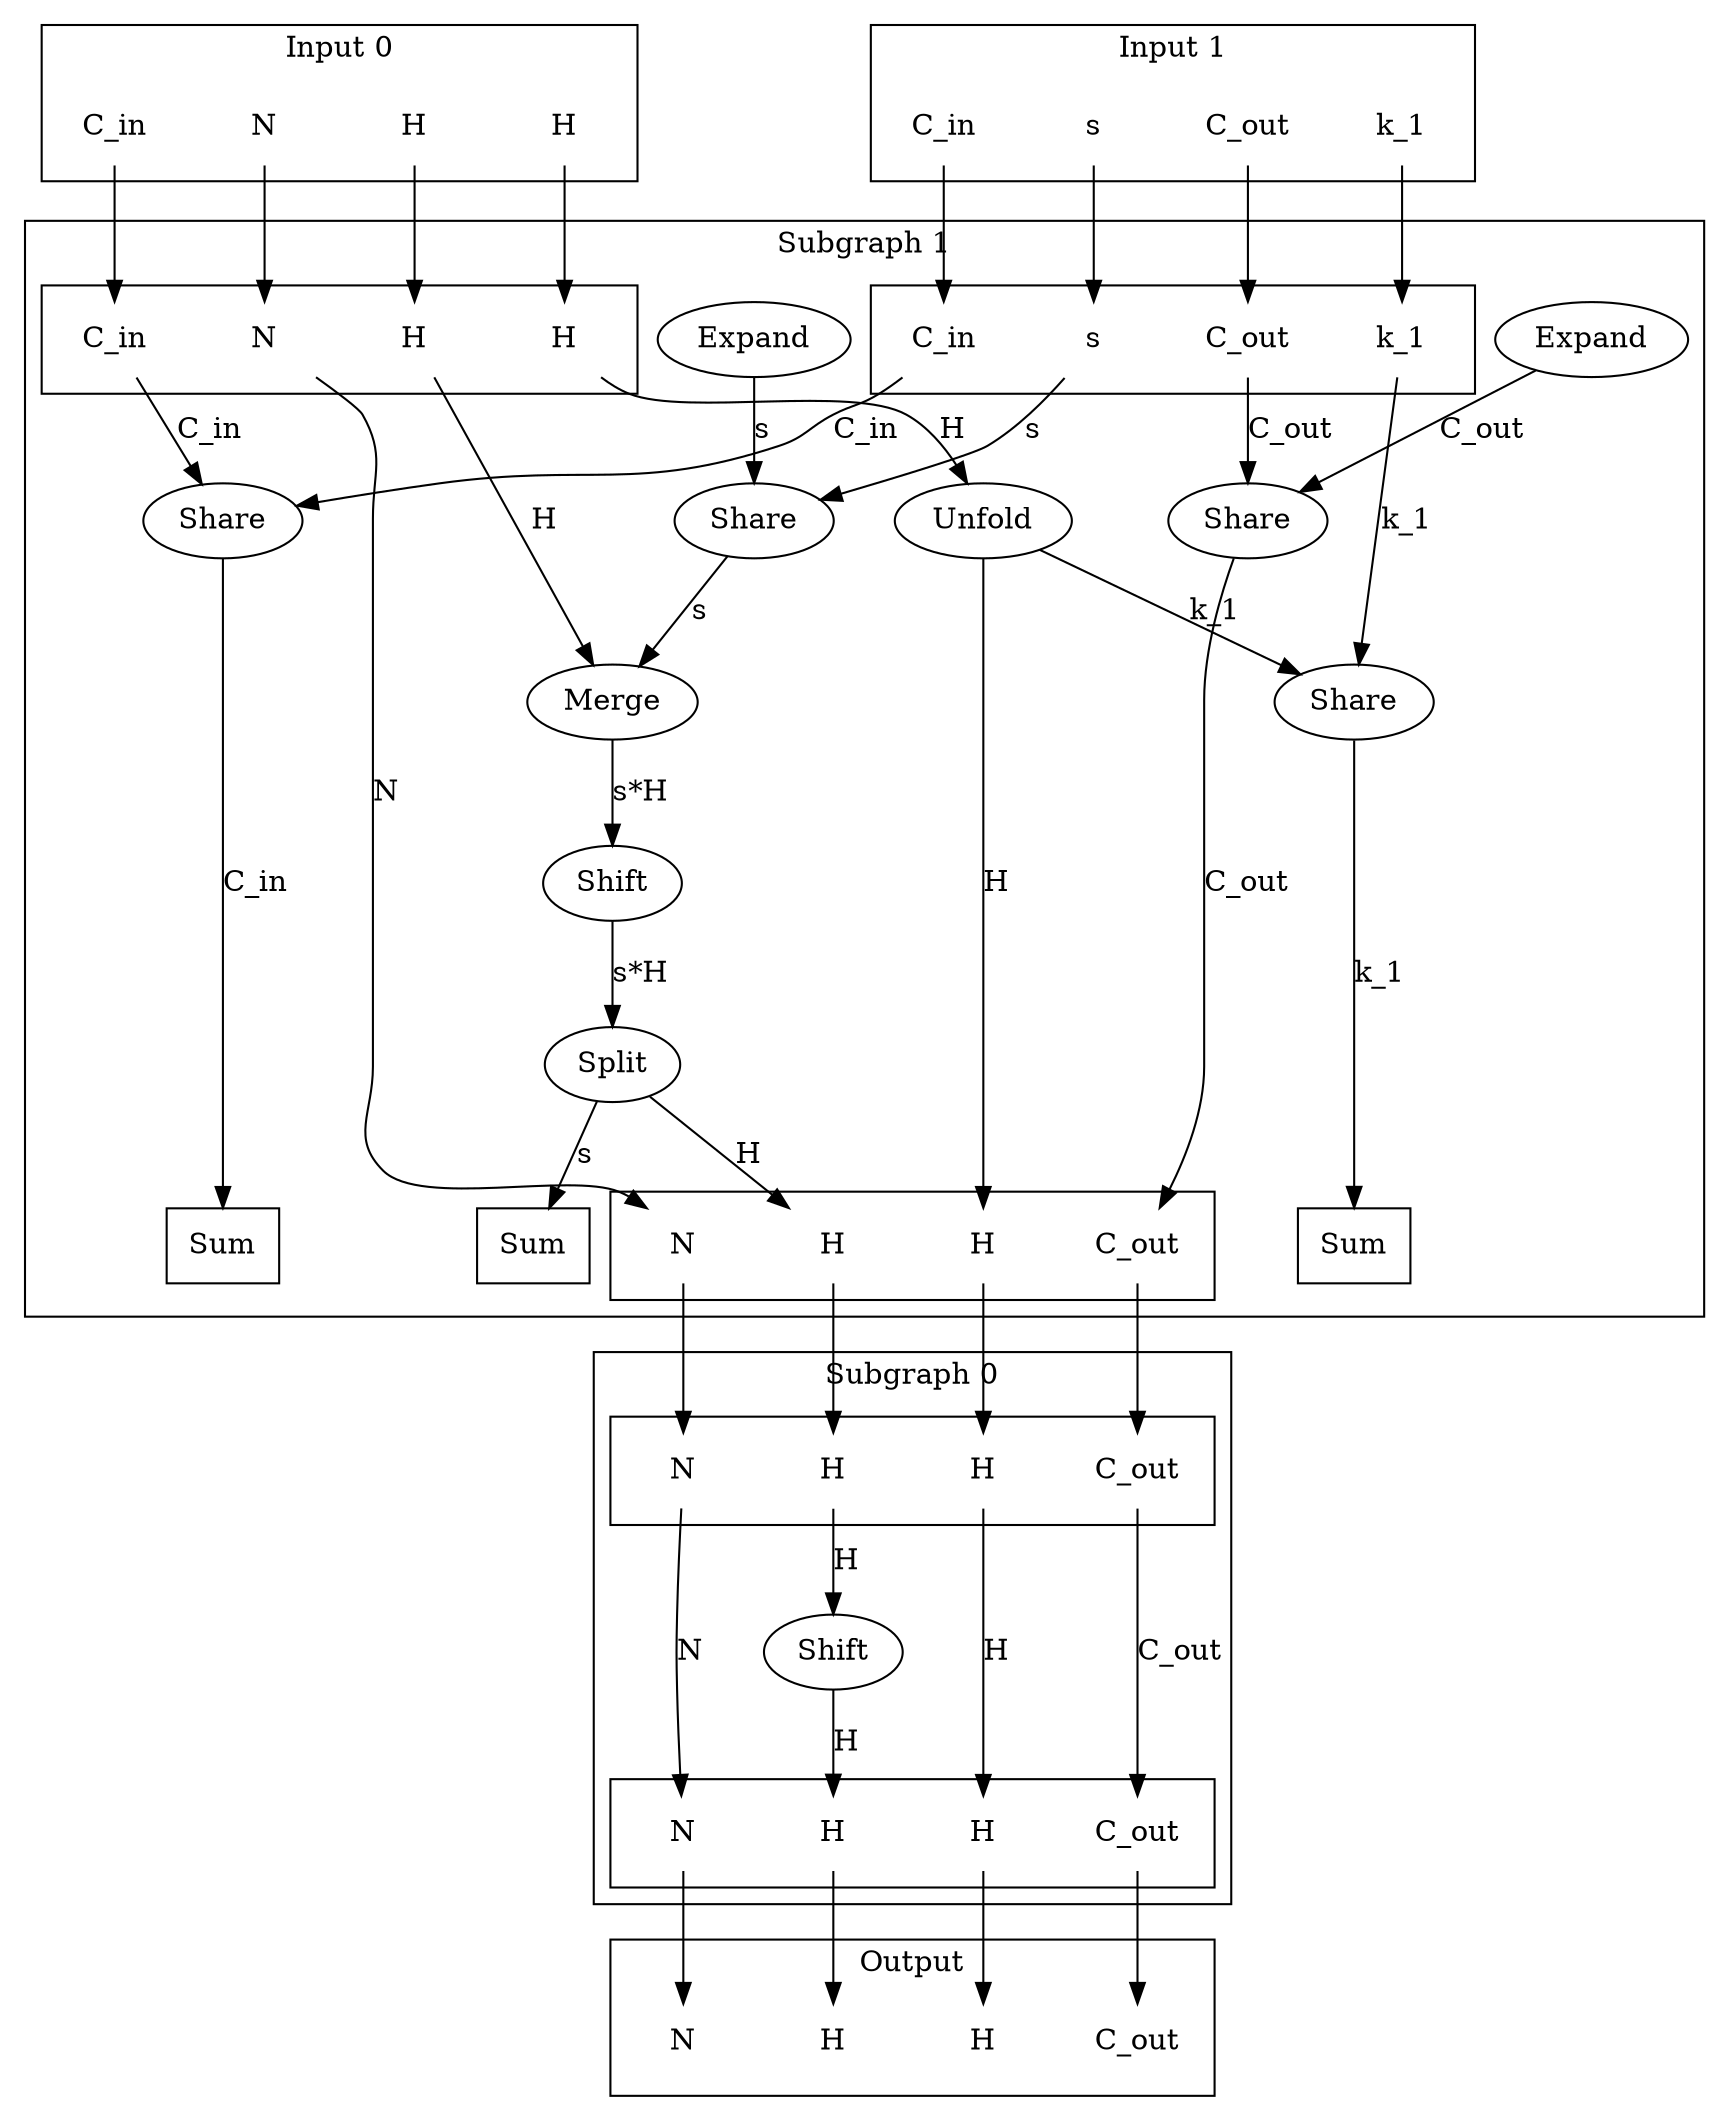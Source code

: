 digraph kernel_generated {
newrank = true;

// Stage tensor.
subgraph cluster_subgraph_0 {
    label = "Subgraph 0";
    // Reductions.
    // Output.
    subgraph cluster_subgraph_0_out {
        label = "";
        interface_0_out_0x5617e221dd90 [label="N", shape=none];
        interface_0_out_0x5617e221ddb8 [label="C_out", shape=none];
        interface_0_out_0x5617e221dde0 [label="H", shape=none];
        interface_0_out_0x5617e221de08 [label="H", shape=none];
    }
    {
        rank = same;
        interface_0_out_0x5617e221dd90;
        interface_0_out_0x5617e221ddb8;
        interface_0_out_0x5617e221dde0;
        interface_0_out_0x5617e221de08;
    }
    // Input 0.
    subgraph cluster_subgraph_0_in_0 {
        label = "";
        interface_0_in_0x5617e221dd90 [label="N", shape=none];
        interface_0_in_0x7fdf84004160 [label="H", shape=none];
        interface_0_in_0x5617e221de08 [label="H", shape=none];
        interface_0_in_0x5617e221ddb8 [label="C_out", shape=none];
    }
    {
        rank = same;
        interface_0_in_0x5617e221dd90;
        interface_0_in_0x7fdf84004160;
        interface_0_in_0x5617e221de08;
        interface_0_in_0x5617e221ddb8;
    }
    // Op's.
    op_0x7fdf84004140 [label="Shift"];
    // Dimension's.
    interface_0_in_0x5617e221dd90 -> interface_0_out_0x5617e221dd90 [label="N"];
    interface_0_in_0x5617e221ddb8 -> interface_0_out_0x5617e221ddb8 [label="C_out"];
    op_0x7fdf84004140 -> interface_0_out_0x5617e221dde0 [label="H"];
    interface_0_in_0x5617e221de08 -> interface_0_out_0x5617e221de08 [label="H"];
    interface_0_in_0x7fdf84004160 -> op_0x7fdf84004140 [label="H"];
}

// Stage tensor.
subgraph cluster_subgraph_1 {
    label = "Subgraph 1";
    // Reductions.
    reduce_0x7fd804005c48 [label="Sum", shape=box];
    reduce_0x7fd804002de8 [label="Sum", shape=box];
    reduce_0x7fd804001998 [label="Sum", shape=box];
    // Output.
    subgraph cluster_subgraph_1_out {
        label = "";
        interface_1_out_0x5617e221dd90 [label="N", shape=none];
        interface_1_out_0x7fdf84004160 [label="H", shape=none];
        interface_1_out_0x5617e221de08 [label="H", shape=none];
        interface_1_out_0x5617e221ddb8 [label="C_out", shape=none];
    }
    {
        rank = same;
        reduce_0x7fd804005c48;
        reduce_0x7fd804002de8;
        reduce_0x7fd804001998;
        interface_1_out_0x5617e221dd90;
        interface_1_out_0x7fdf84004160;
        interface_1_out_0x5617e221de08;
        interface_1_out_0x5617e221ddb8;
    }
    // Input 0.
    subgraph cluster_subgraph_1_in_0 {
        label = "";
        interface_1_in_0x5617e221dd90 [label="N", shape=none];
        interface_1_in_0x7fdef8004960 [label="C_in", shape=none];
        interface_1_in_0x7fe1cc11fb30 [label="H", shape=none];
        interface_1_in_0x7fdf8400c8a8 [label="H", shape=none];
    }
    // Input 1.
    subgraph cluster_subgraph_1_in_1 {
        label = "";
        interface_1_in_0x7fdef8004978 [label="C_in", shape=none];
        interface_1_in_0x7fdef8004928 [label="k_1", shape=none];
        interface_1_in_0x7fdf58004638 [label="C_out", shape=none];
        interface_1_in_0x7fdf382f6798 [label="s", shape=none];
    }
    {
        rank = same;
        interface_1_in_0x5617e221dd90;
        interface_1_in_0x7fdef8004960;
        interface_1_in_0x7fe1cc11fb30;
        interface_1_in_0x7fdf8400c8a8;
        interface_1_in_0x7fdef8004978;
        interface_1_in_0x7fdef8004928;
        interface_1_in_0x7fdf58004638;
        interface_1_in_0x7fdf382f6798;
    }
    // Op's.
    op_0x7fd958057310 [label="Shift"];
    op_0x7fd9b000bbc0 [label="Split"];
    op_0x7fdc442c2f58 [label="Expand"];
    op_0x7fdef80048f0 [label="Share"];
    op_0x7fdef8004940 [label="Share"];
    op_0x7fdf382f6760 [label="Share"];
    op_0x7fdf58004600 [label="Share"];
    op_0x7fdf58004cf8 [label="Expand"];
    op_0x7fdf8400c880 [label="Unfold"];
    op_0x7fe1cc11faf0 [label="Merge"];
    // Dimension's.
    interface_1_in_0x5617e221dd90 -> interface_1_out_0x5617e221dd90 [label="N"];
    op_0x7fdf58004600 -> interface_1_out_0x5617e221ddb8 [label="C_out"];
    op_0x7fdf8400c880 -> interface_1_out_0x5617e221de08 [label="H"];
    op_0x7fdef80048f0 -> reduce_0x7fd804001998 [label="k_1"];
    op_0x7fd9b000bbc0 -> reduce_0x7fd804002de8 [label="s"];
    op_0x7fdef8004940 -> reduce_0x7fd804005c48 [label="C_in"];
    op_0x7fe1cc11faf0 -> op_0x7fd958057310 [label="s*H"];
    op_0x7fd958057310 -> op_0x7fd9b000bbc0 [label="s*H"];
    op_0x7fdf8400c880 -> op_0x7fdef80048f0 [label="k_1"];
    interface_1_in_0x7fdef8004928 -> op_0x7fdef80048f0 [label="k_1"];
    interface_1_in_0x7fdef8004960 -> op_0x7fdef8004940 [label="C_in"];
    interface_1_in_0x7fdef8004978 -> op_0x7fdef8004940 [label="C_in"];
    op_0x7fdc442c2f58 -> op_0x7fdf382f6760 [label="s"];
    interface_1_in_0x7fdf382f6798 -> op_0x7fdf382f6760 [label="s"];
    op_0x7fdf58004cf8 -> op_0x7fdf58004600 [label="C_out"];
    interface_1_in_0x7fdf58004638 -> op_0x7fdf58004600 [label="C_out"];
    op_0x7fd9b000bbc0 -> interface_1_out_0x7fdf84004160 [label="H"];
    interface_1_in_0x7fdf8400c8a8 -> op_0x7fdf8400c880 [label="H"];
    interface_1_in_0x7fe1cc11fb30 -> op_0x7fe1cc11faf0 [label="H"];
    op_0x7fdf382f6760 -> op_0x7fe1cc11faf0 [label="s"];
}

// Input tensor.
subgraph cluster_subgraph_2 {
    label = "Input 0";
    interface_2_out_0x5617e221dd90 [label="N", shape=none];
    interface_2_out_0x7fdef8004960 [label="C_in", shape=none];
    interface_2_out_0x7fe1cc11fb30 [label="H", shape=none];
    interface_2_out_0x7fdf8400c8a8 [label="H", shape=none];
}

interface_2_out_0x5617e221dd90 -> interface_1_in_0x5617e221dd90;
interface_2_out_0x7fdef8004960 -> interface_1_in_0x7fdef8004960;
interface_2_out_0x7fe1cc11fb30 -> interface_1_in_0x7fe1cc11fb30;
interface_2_out_0x7fdf8400c8a8 -> interface_1_in_0x7fdf8400c8a8;

// Input tensor.
subgraph cluster_subgraph_3 {
    label = "Input 1";
    interface_3_out_0x7fdef8004978 [label="C_in", shape=none];
    interface_3_out_0x7fdef8004928 [label="k_1", shape=none];
    interface_3_out_0x7fdf58004638 [label="C_out", shape=none];
    interface_3_out_0x7fdf382f6798 [label="s", shape=none];
}

interface_3_out_0x7fdef8004978 -> interface_1_in_0x7fdef8004978;
interface_3_out_0x7fdef8004928 -> interface_1_in_0x7fdef8004928;
interface_3_out_0x7fdf58004638 -> interface_1_in_0x7fdf58004638;
interface_3_out_0x7fdf382f6798 -> interface_1_in_0x7fdf382f6798;

interface_1_out_0x5617e221dd90 -> interface_0_in_0x5617e221dd90;
interface_1_out_0x7fdf84004160 -> interface_0_in_0x7fdf84004160;
interface_1_out_0x5617e221de08 -> interface_0_in_0x5617e221de08;
interface_1_out_0x5617e221ddb8 -> interface_0_in_0x5617e221ddb8;

{
    rank = same;
    interface_2_out_0x5617e221dd90;
    interface_2_out_0x7fdef8004960;
    interface_2_out_0x7fe1cc11fb30;
    interface_2_out_0x7fdf8400c8a8;
    interface_3_out_0x7fdef8004978;
    interface_3_out_0x7fdef8004928;
    interface_3_out_0x7fdf58004638;
    interface_3_out_0x7fdf382f6798;
}
subgraph cluster_subgraph_output {
    label = "Output";
    interface_4_in_0x5617e221dd90 [label="N", shape=none];
    interface_4_in_0x5617e221ddb8 [label="C_out", shape=none];
    interface_4_in_0x5617e221dde0 [label="H", shape=none];
    interface_4_in_0x5617e221de08 [label="H", shape=none];
}
interface_0_out_0x5617e221dd90 -> interface_4_in_0x5617e221dd90;
interface_0_out_0x5617e221ddb8 -> interface_4_in_0x5617e221ddb8;
interface_0_out_0x5617e221dde0 -> interface_4_in_0x5617e221dde0;
interface_0_out_0x5617e221de08 -> interface_4_in_0x5617e221de08;

}
